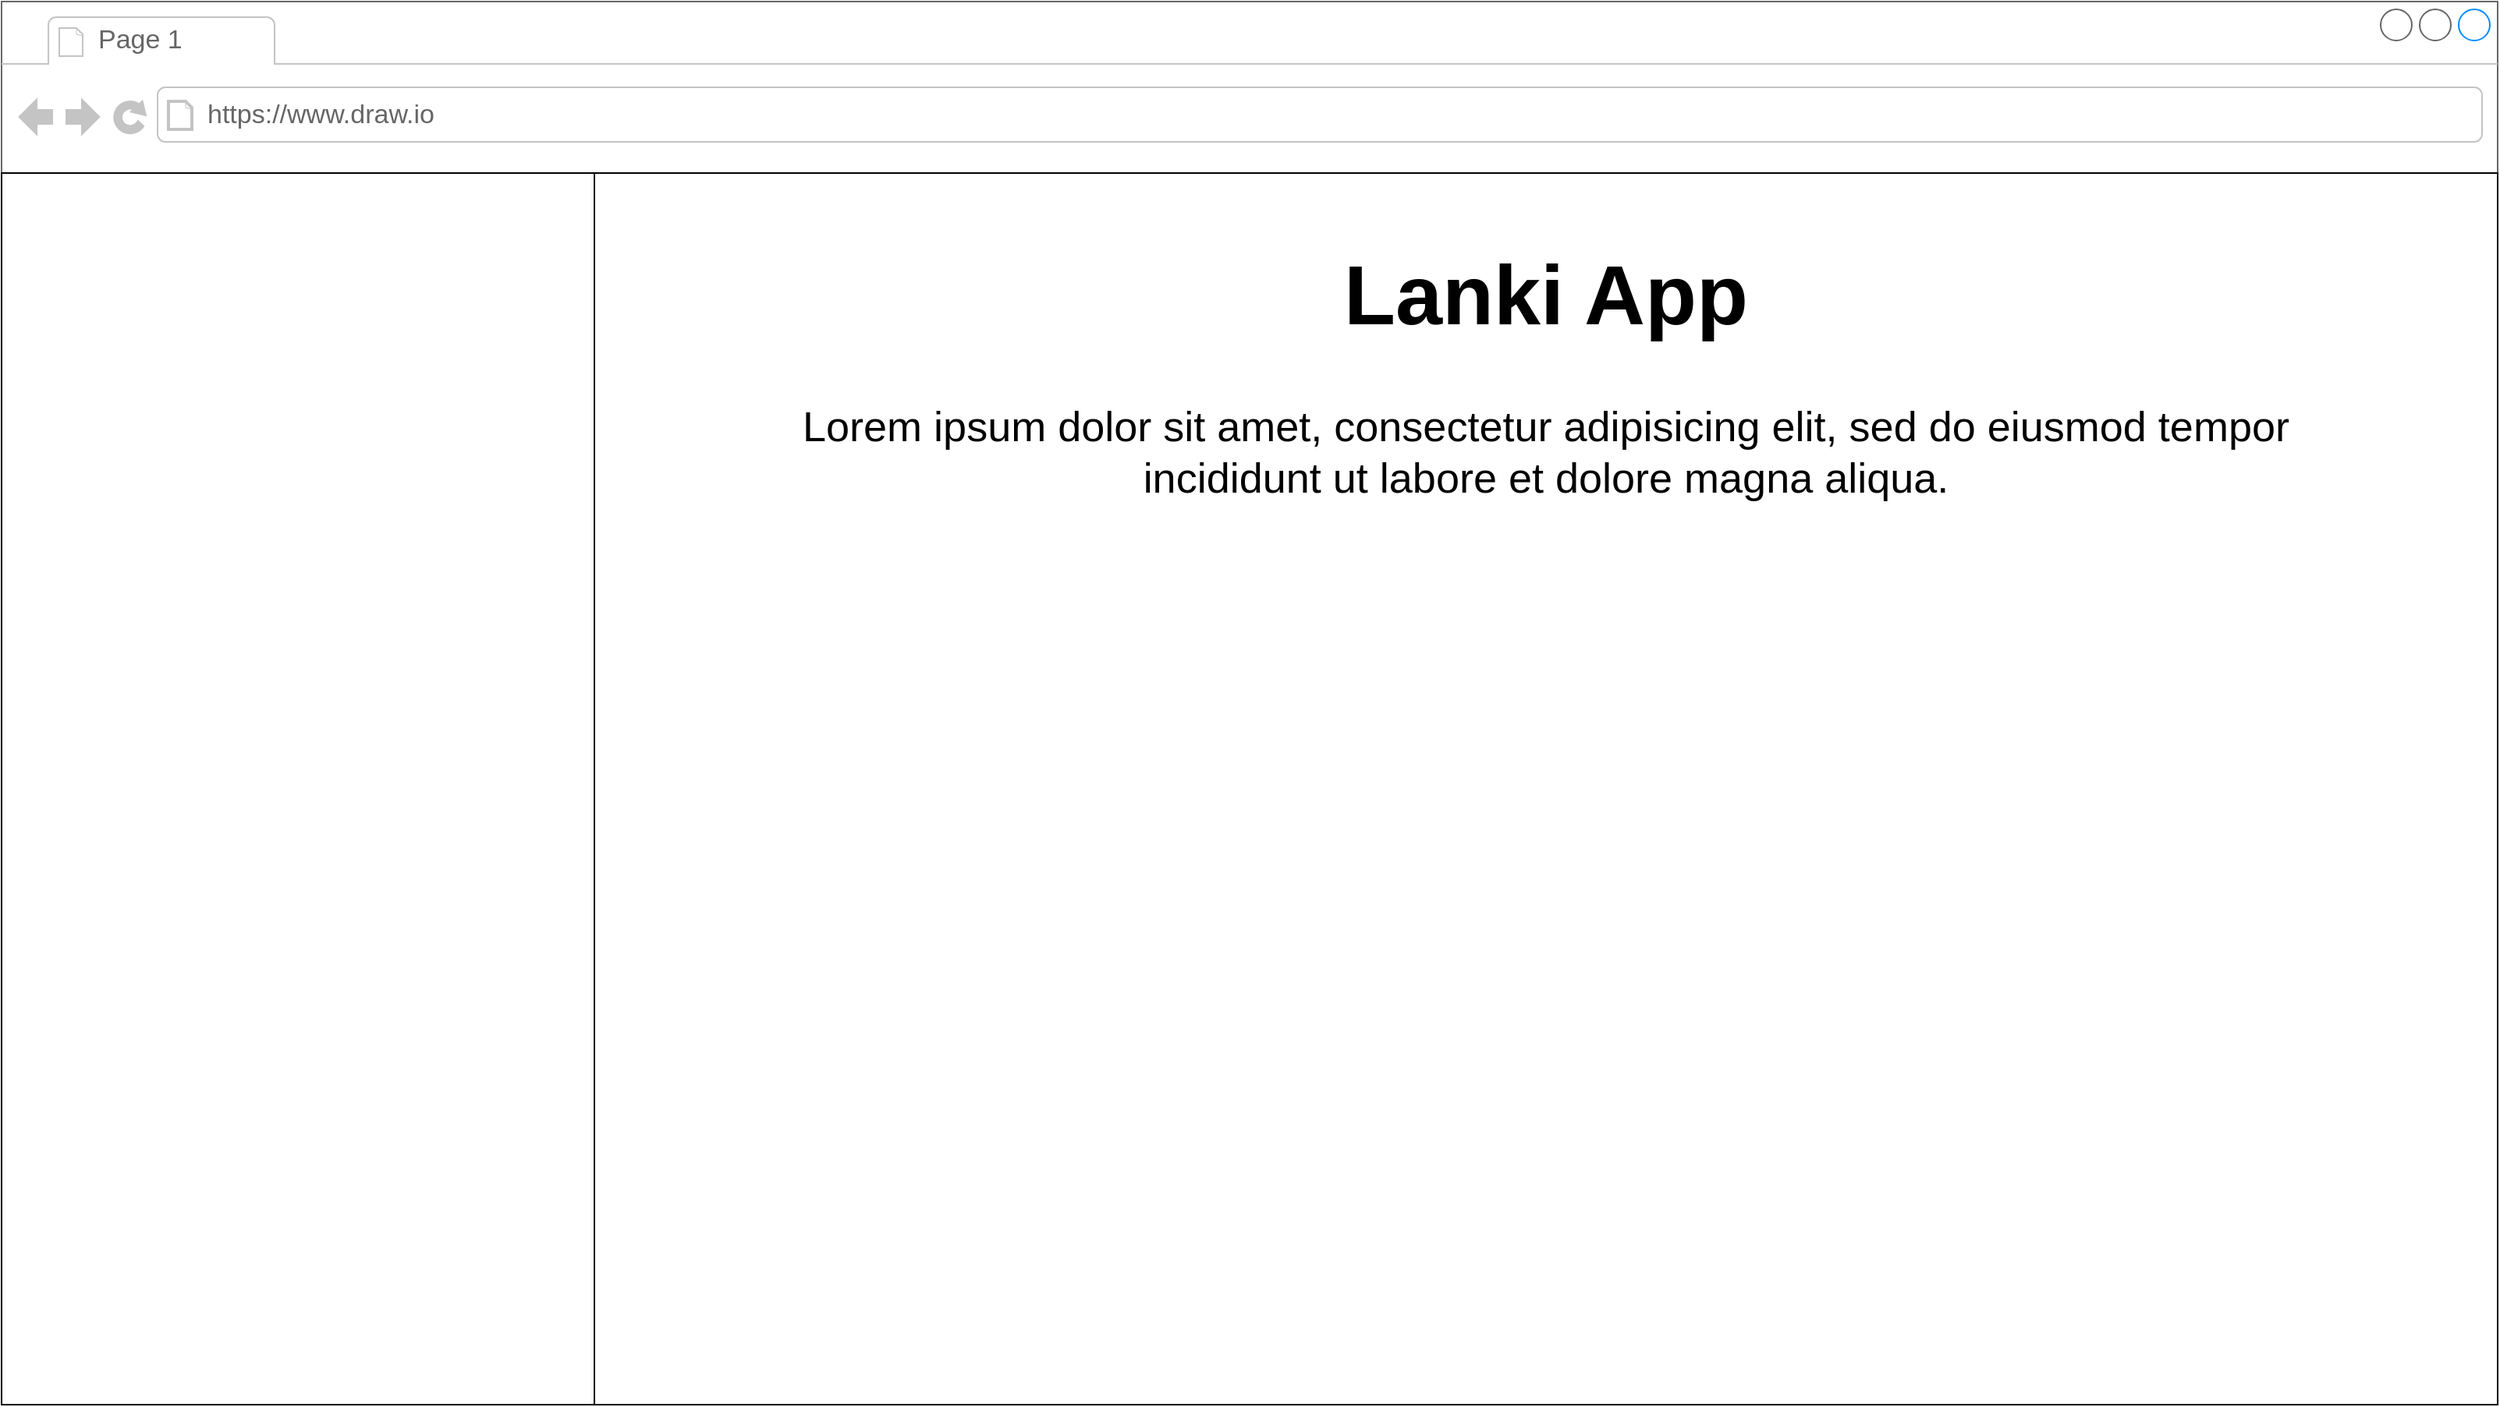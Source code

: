 <mxfile>
    <diagram id="2mTC8s3XWDyEd4_SYGCz" name="Homepage">
        <mxGraphModel dx="1722" dy="865" grid="1" gridSize="10" guides="1" tooltips="1" connect="1" arrows="1" fold="1" page="1" pageScale="1" pageWidth="1600" pageHeight="900" math="0" shadow="0">
            <root>
                <mxCell id="0"/>
                <mxCell id="1" parent="0"/>
                <mxCell id="15" value="" style="strokeWidth=1;shadow=0;dashed=0;align=center;html=1;shape=mxgraph.mockup.containers.browserWindow;rSize=0;strokeColor=#666666;strokeColor2=#008cff;strokeColor3=#c4c4c4;mainText=,;recursiveResize=0;" parent="1" vertex="1">
                    <mxGeometry width="1600" height="900" as="geometry"/>
                </mxCell>
                <mxCell id="16" value="Page 1" style="strokeWidth=1;shadow=0;dashed=0;align=center;html=1;shape=mxgraph.mockup.containers.anchor;fontSize=17;fontColor=#666666;align=left;" parent="15" vertex="1">
                    <mxGeometry x="60" y="12" width="110" height="26" as="geometry"/>
                </mxCell>
                <mxCell id="17" value="https://www.draw.io" style="strokeWidth=1;shadow=0;dashed=0;align=center;html=1;shape=mxgraph.mockup.containers.anchor;rSize=0;fontSize=17;fontColor=#666666;align=left;" parent="15" vertex="1">
                    <mxGeometry x="130" y="60" width="250" height="26" as="geometry"/>
                </mxCell>
                <mxCell id="21" value="" style="rounded=0;whiteSpace=wrap;html=1;fontSize=27;fillColor=none;" parent="1" vertex="1">
                    <mxGeometry x="380" y="110" width="1220" height="790" as="geometry"/>
                </mxCell>
                <mxCell id="19" value="" style="rounded=0;whiteSpace=wrap;html=1;fillColor=none;" parent="1" vertex="1">
                    <mxGeometry y="110" width="380" height="790" as="geometry"/>
                </mxCell>
                <mxCell id="24" value="&lt;h1&gt;Lanki App&lt;/h1&gt;&lt;p&gt;Lorem ipsum dolor sit amet, consectetur adipisicing elit, sed do eiusmod tempor incididunt ut labore et dolore magna aliqua.&lt;/p&gt;" style="text;html=1;strokeColor=none;fillColor=none;spacing=5;spacingTop=-20;whiteSpace=wrap;overflow=hidden;rounded=0;fontSize=27;align=center;" parent="1" vertex="1">
                    <mxGeometry x="500" y="130" width="980" height="740" as="geometry"/>
                </mxCell>
            </root>
        </mxGraphModel>
    </diagram>
</mxfile>